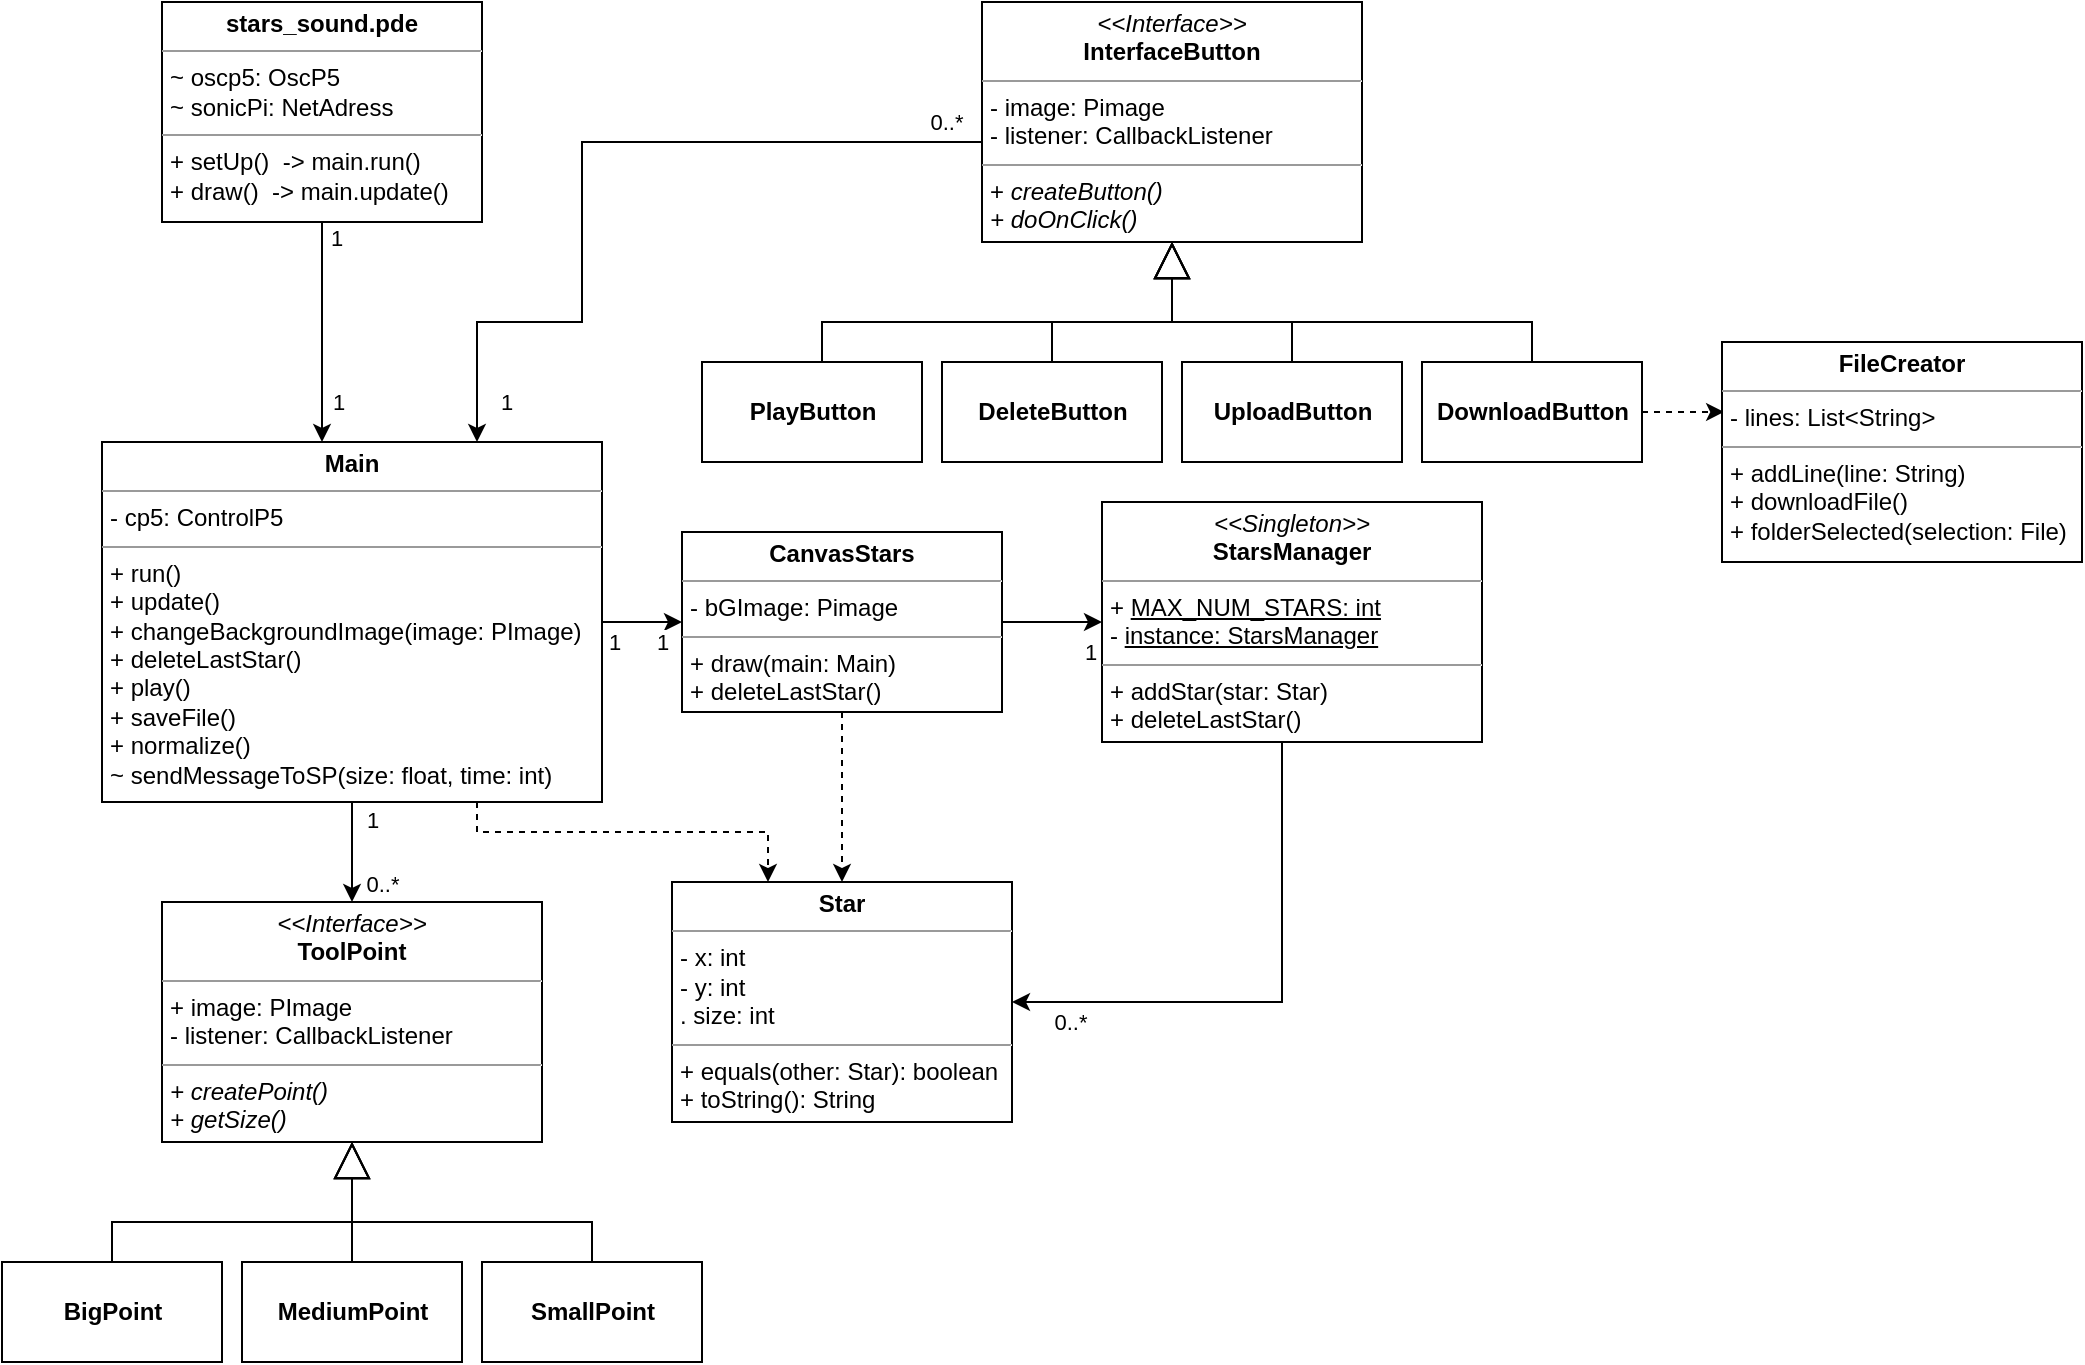 <mxfile version="14.1.9" type="device"><diagram id="x0MBptOaKC94WrLLzIhm" name="Page-1"><mxGraphModel dx="1422" dy="748" grid="1" gridSize="10" guides="1" tooltips="1" connect="1" arrows="1" fold="1" page="1" pageScale="1" pageWidth="3000" pageHeight="1000" math="0" shadow="0"><root><mxCell id="0"/><mxCell id="1" parent="0"/><mxCell id="wDZq1IK50CJihEsiPeYu-5" style="edgeStyle=orthogonalEdgeStyle;rounded=0;orthogonalLoop=1;jettySize=auto;html=1;" edge="1" parent="1" source="wDZq1IK50CJihEsiPeYu-2" target="wDZq1IK50CJihEsiPeYu-3"><mxGeometry relative="1" as="geometry"><Array as="points"><mxPoint x="640" y="240"/><mxPoint x="640" y="240"/></Array></mxGeometry></mxCell><mxCell id="wDZq1IK50CJihEsiPeYu-6" value="1" style="edgeLabel;html=1;align=center;verticalAlign=middle;resizable=0;points=[];" vertex="1" connectable="0" parent="wDZq1IK50CJihEsiPeYu-5"><mxGeometry x="-0.694" y="-2" relative="1" as="geometry"><mxPoint x="10" y="73" as="offset"/></mxGeometry></mxCell><mxCell id="wDZq1IK50CJihEsiPeYu-2" value="&lt;p style=&quot;margin: 0px ; margin-top: 4px ; text-align: center&quot;&gt;&lt;b&gt;stars_sound.pde&lt;/b&gt;&lt;/p&gt;&lt;hr size=&quot;1&quot;&gt;&lt;p style=&quot;margin: 0px ; margin-left: 4px&quot;&gt;&lt;span&gt;~ oscp5: OscP5&lt;/span&gt;&lt;br&gt;&lt;/p&gt;&lt;p style=&quot;margin: 0px ; margin-left: 4px&quot;&gt;~ sonicPi: NetAdress&lt;/p&gt;&lt;hr size=&quot;1&quot;&gt;&lt;p style=&quot;margin: 0px ; margin-left: 4px&quot;&gt;+ setUp()&amp;nbsp; -&amp;gt; main.run()&lt;/p&gt;&lt;p style=&quot;margin: 0px ; margin-left: 4px&quot;&gt;+ draw()&amp;nbsp; -&amp;gt; main.update()&lt;/p&gt;" style="verticalAlign=top;align=left;overflow=fill;fontSize=12;fontFamily=Helvetica;html=1;" vertex="1" parent="1"><mxGeometry x="560" y="110" width="160" height="110" as="geometry"/></mxCell><mxCell id="wDZq1IK50CJihEsiPeYu-49" style="edgeStyle=orthogonalEdgeStyle;rounded=0;orthogonalLoop=1;jettySize=auto;html=1;entryX=0;entryY=0.5;entryDx=0;entryDy=0;startArrow=none;startFill=0;" edge="1" parent="1" source="wDZq1IK50CJihEsiPeYu-3" target="wDZq1IK50CJihEsiPeYu-23"><mxGeometry relative="1" as="geometry"/></mxCell><mxCell id="wDZq1IK50CJihEsiPeYu-55" value="1" style="edgeLabel;html=1;align=center;verticalAlign=middle;resizable=0;points=[];" vertex="1" connectable="0" parent="wDZq1IK50CJihEsiPeYu-49"><mxGeometry x="0.267" relative="1" as="geometry"><mxPoint x="4.67" y="10" as="offset"/></mxGeometry></mxCell><mxCell id="wDZq1IK50CJihEsiPeYu-56" value="1" style="edgeLabel;html=1;align=center;verticalAlign=middle;resizable=0;points=[];" vertex="1" connectable="0" parent="wDZq1IK50CJihEsiPeYu-49"><mxGeometry x="-0.717" relative="1" as="geometry"><mxPoint y="10" as="offset"/></mxGeometry></mxCell><mxCell id="wDZq1IK50CJihEsiPeYu-50" style="edgeStyle=orthogonalEdgeStyle;rounded=0;orthogonalLoop=1;jettySize=auto;html=1;startArrow=none;startFill=0;" edge="1" parent="1" source="wDZq1IK50CJihEsiPeYu-3" target="wDZq1IK50CJihEsiPeYu-10"><mxGeometry relative="1" as="geometry"/></mxCell><mxCell id="wDZq1IK50CJihEsiPeYu-52" value="0..*" style="edgeLabel;html=1;align=center;verticalAlign=middle;resizable=0;points=[];" vertex="1" connectable="0" parent="wDZq1IK50CJihEsiPeYu-50"><mxGeometry x="0.64" relative="1" as="geometry"><mxPoint x="15" as="offset"/></mxGeometry></mxCell><mxCell id="wDZq1IK50CJihEsiPeYu-53" value="1" style="edgeLabel;html=1;align=center;verticalAlign=middle;resizable=0;points=[];" vertex="1" connectable="0" parent="wDZq1IK50CJihEsiPeYu-50"><mxGeometry x="-0.64" y="-1" relative="1" as="geometry"><mxPoint x="11" as="offset"/></mxGeometry></mxCell><mxCell id="wDZq1IK50CJihEsiPeYu-54" style="edgeStyle=orthogonalEdgeStyle;rounded=0;orthogonalLoop=1;jettySize=auto;html=1;exitX=0.75;exitY=1;exitDx=0;exitDy=0;startArrow=none;startFill=0;dashed=1;" edge="1" parent="1" source="wDZq1IK50CJihEsiPeYu-3"><mxGeometry relative="1" as="geometry"><mxPoint x="863" y="550" as="targetPoint"/><Array as="points"><mxPoint x="718" y="525"/><mxPoint x="863" y="525"/><mxPoint x="863" y="550"/></Array></mxGeometry></mxCell><mxCell id="wDZq1IK50CJihEsiPeYu-3" value="&lt;p style=&quot;margin: 0px ; margin-top: 4px ; text-align: center&quot;&gt;&lt;b&gt;Main&lt;/b&gt;&lt;/p&gt;&lt;hr size=&quot;1&quot;&gt;&lt;p style=&quot;margin: 0px ; margin-left: 4px&quot;&gt;&lt;span&gt;- cp5: ControlP5&lt;/span&gt;&lt;br&gt;&lt;/p&gt;&lt;hr size=&quot;1&quot;&gt;&lt;p style=&quot;margin: 0px ; margin-left: 4px&quot;&gt;+ run()&lt;/p&gt;&lt;p style=&quot;margin: 0px ; margin-left: 4px&quot;&gt;+ update()&lt;/p&gt;&lt;p style=&quot;margin: 0px ; margin-left: 4px&quot;&gt;+ changeBackgroundImage(image: PImage)&lt;/p&gt;&lt;p style=&quot;margin: 0px ; margin-left: 4px&quot;&gt;+ deleteLastStar()&lt;/p&gt;&lt;p style=&quot;margin: 0px ; margin-left: 4px&quot;&gt;+ play()&lt;/p&gt;&lt;p style=&quot;margin: 0px ; margin-left: 4px&quot;&gt;+ saveFile()&lt;/p&gt;&lt;p style=&quot;margin: 0px ; margin-left: 4px&quot;&gt;+ normalize()&lt;/p&gt;&lt;p style=&quot;margin: 0px ; margin-left: 4px&quot;&gt;~ sendMessageToSP(size: float, time: int)&lt;/p&gt;" style="verticalAlign=top;align=left;overflow=fill;fontSize=12;fontFamily=Helvetica;html=1;" vertex="1" parent="1"><mxGeometry x="530" y="330" width="250" height="180" as="geometry"/></mxCell><mxCell id="wDZq1IK50CJihEsiPeYu-7" value="1" style="edgeLabel;html=1;align=center;verticalAlign=middle;resizable=0;points=[];" vertex="1" connectable="0" parent="1"><mxGeometry x="660" y="280.003" as="geometry"><mxPoint x="-13" y="-52" as="offset"/></mxGeometry></mxCell><mxCell id="wDZq1IK50CJihEsiPeYu-29" style="edgeStyle=orthogonalEdgeStyle;rounded=0;orthogonalLoop=1;jettySize=auto;html=1;entryX=0.75;entryY=0;entryDx=0;entryDy=0;startArrow=none;startFill=0;exitX=0;exitY=0.5;exitDx=0;exitDy=0;" edge="1" parent="1" source="wDZq1IK50CJihEsiPeYu-9" target="wDZq1IK50CJihEsiPeYu-3"><mxGeometry relative="1" as="geometry"><Array as="points"><mxPoint x="770" y="180"/><mxPoint x="770" y="270"/><mxPoint x="718" y="270"/></Array></mxGeometry></mxCell><mxCell id="wDZq1IK50CJihEsiPeYu-30" value="1" style="edgeLabel;html=1;align=center;verticalAlign=middle;resizable=0;points=[];" vertex="1" connectable="0" parent="wDZq1IK50CJihEsiPeYu-29"><mxGeometry x="0.659" relative="1" as="geometry"><mxPoint x="4.17" y="40" as="offset"/></mxGeometry></mxCell><mxCell id="wDZq1IK50CJihEsiPeYu-31" value="0..*" style="edgeLabel;html=1;align=center;verticalAlign=middle;resizable=0;points=[];" vertex="1" connectable="0" parent="wDZq1IK50CJihEsiPeYu-29"><mxGeometry x="-0.845" y="1" relative="1" as="geometry"><mxPoint x="4.17" y="-11" as="offset"/></mxGeometry></mxCell><mxCell id="wDZq1IK50CJihEsiPeYu-9" value="&lt;p style=&quot;margin: 0px ; margin-top: 4px ; text-align: center&quot;&gt;&lt;i&gt;&amp;lt;&amp;lt;Interface&amp;gt;&amp;gt;&lt;/i&gt;&lt;br&gt;&lt;b&gt;InterfaceButton&lt;/b&gt;&lt;/p&gt;&lt;hr size=&quot;1&quot;&gt;&lt;p style=&quot;margin: 0px ; margin-left: 4px&quot;&gt;- image: Pimage&lt;/p&gt;&lt;p style=&quot;margin: 0px ; margin-left: 4px&quot;&gt;- listener: CallbackListener&lt;/p&gt;&lt;hr size=&quot;1&quot;&gt;&lt;p style=&quot;margin: 0px ; margin-left: 4px&quot;&gt;+ &lt;i&gt;createButton()&lt;/i&gt;&lt;/p&gt;&lt;p style=&quot;margin: 0px ; margin-left: 4px&quot;&gt;&lt;i&gt;+ doOnClick()&lt;/i&gt;&lt;/p&gt;" style="verticalAlign=top;align=left;overflow=fill;fontSize=12;fontFamily=Helvetica;html=1;" vertex="1" parent="1"><mxGeometry x="970" y="110" width="190" height="120" as="geometry"/></mxCell><mxCell id="wDZq1IK50CJihEsiPeYu-10" value="&lt;p style=&quot;margin: 0px ; margin-top: 4px ; text-align: center&quot;&gt;&lt;i&gt;&amp;lt;&amp;lt;Interface&amp;gt;&amp;gt;&lt;/i&gt;&lt;br&gt;&lt;b&gt;ToolPoint&lt;/b&gt;&lt;/p&gt;&lt;hr size=&quot;1&quot;&gt;&lt;p style=&quot;margin: 0px ; margin-left: 4px&quot;&gt;+ image: PImage&lt;/p&gt;&lt;p style=&quot;margin: 0px ; margin-left: 4px&quot;&gt;- listener: CallbackListener&lt;/p&gt;&lt;hr size=&quot;1&quot;&gt;&lt;p style=&quot;margin: 0px ; margin-left: 4px&quot;&gt;&lt;i&gt;+ createPoint()&lt;/i&gt;&lt;/p&gt;&lt;p style=&quot;margin: 0px ; margin-left: 4px&quot;&gt;&lt;i&gt;+ getSize()&lt;/i&gt;&lt;/p&gt;" style="verticalAlign=top;align=left;overflow=fill;fontSize=12;fontFamily=Helvetica;html=1;" vertex="1" parent="1"><mxGeometry x="560" y="560" width="190" height="120" as="geometry"/></mxCell><mxCell id="wDZq1IK50CJihEsiPeYu-17" value="&lt;b&gt;DeleteButton&lt;/b&gt;" style="html=1;" vertex="1" parent="1"><mxGeometry x="950" y="290" width="110" height="50" as="geometry"/></mxCell><mxCell id="wDZq1IK50CJihEsiPeYu-18" value="" style="endArrow=block;endSize=16;endFill=0;html=1;exitX=0.5;exitY=0;exitDx=0;exitDy=0;entryX=0.5;entryY=1;entryDx=0;entryDy=0;edgeStyle=orthogonalEdgeStyle;rounded=0;" edge="1" parent="1" source="wDZq1IK50CJihEsiPeYu-17" target="wDZq1IK50CJihEsiPeYu-9"><mxGeometry width="160" relative="1" as="geometry"><mxPoint x="1050" y="320" as="sourcePoint"/><mxPoint x="1210" y="320" as="targetPoint"/><Array as="points"><mxPoint x="1005" y="270"/><mxPoint x="1065" y="270"/></Array></mxGeometry></mxCell><mxCell id="wDZq1IK50CJihEsiPeYu-48" style="edgeStyle=orthogonalEdgeStyle;rounded=0;orthogonalLoop=1;jettySize=auto;html=1;entryX=0.006;entryY=0.318;entryDx=0;entryDy=0;entryPerimeter=0;startArrow=none;startFill=0;dashed=1;" edge="1" parent="1" source="wDZq1IK50CJihEsiPeYu-19" target="wDZq1IK50CJihEsiPeYu-22"><mxGeometry relative="1" as="geometry"/></mxCell><mxCell id="wDZq1IK50CJihEsiPeYu-19" value="&lt;b&gt;DownloadButton&lt;/b&gt;" style="html=1;" vertex="1" parent="1"><mxGeometry x="1190" y="290" width="110" height="50" as="geometry"/></mxCell><mxCell id="wDZq1IK50CJihEsiPeYu-21" value="" style="endArrow=block;endSize=16;endFill=0;html=1;exitX=0.5;exitY=0;exitDx=0;exitDy=0;entryX=0.5;entryY=1;entryDx=0;entryDy=0;edgeStyle=orthogonalEdgeStyle;rounded=0;" edge="1" parent="1" source="wDZq1IK50CJihEsiPeYu-19" target="wDZq1IK50CJihEsiPeYu-9"><mxGeometry width="160" relative="1" as="geometry"><mxPoint x="1010" y="350" as="sourcePoint"/><mxPoint x="1075" y="260" as="targetPoint"/><Array as="points"><mxPoint x="1245" y="270"/><mxPoint x="1065" y="270"/></Array></mxGeometry></mxCell><mxCell id="wDZq1IK50CJihEsiPeYu-22" value="&lt;p style=&quot;margin: 0px ; margin-top: 4px ; text-align: center&quot;&gt;&lt;b&gt;FileCreator&lt;/b&gt;&lt;/p&gt;&lt;hr size=&quot;1&quot;&gt;&lt;p style=&quot;margin: 0px ; margin-left: 4px&quot;&gt;- lines: List&amp;lt;String&amp;gt;&lt;/p&gt;&lt;hr size=&quot;1&quot;&gt;&lt;p style=&quot;margin: 0px ; margin-left: 4px&quot;&gt;+ addLine(line: String)&lt;/p&gt;&lt;p style=&quot;margin: 0px ; margin-left: 4px&quot;&gt;+ downloadFile()&lt;/p&gt;&lt;p style=&quot;margin: 0px ; margin-left: 4px&quot;&gt;+ folderSelected(selection: File)&lt;/p&gt;" style="verticalAlign=top;align=left;overflow=fill;fontSize=12;fontFamily=Helvetica;html=1;" vertex="1" parent="1"><mxGeometry x="1340" y="280" width="180" height="110" as="geometry"/></mxCell><mxCell id="wDZq1IK50CJihEsiPeYu-25" style="edgeStyle=orthogonalEdgeStyle;rounded=0;orthogonalLoop=1;jettySize=auto;html=1;entryX=0;entryY=0.5;entryDx=0;entryDy=0;startArrow=none;startFill=0;" edge="1" parent="1" source="wDZq1IK50CJihEsiPeYu-23" target="wDZq1IK50CJihEsiPeYu-27"><mxGeometry relative="1" as="geometry"><mxPoint x="1130" y="475" as="targetPoint"/></mxGeometry></mxCell><mxCell id="wDZq1IK50CJihEsiPeYu-26" value="1" style="edgeLabel;html=1;align=center;verticalAlign=middle;resizable=0;points=[];" vertex="1" connectable="0" parent="wDZq1IK50CJihEsiPeYu-25"><mxGeometry x="0.73" y="-1" relative="1" as="geometry"><mxPoint y="14" as="offset"/></mxGeometry></mxCell><mxCell id="wDZq1IK50CJihEsiPeYu-57" style="edgeStyle=orthogonalEdgeStyle;rounded=0;orthogonalLoop=1;jettySize=auto;html=1;entryX=0.5;entryY=0;entryDx=0;entryDy=0;dashed=1;startArrow=none;startFill=0;" edge="1" parent="1" source="wDZq1IK50CJihEsiPeYu-23" target="wDZq1IK50CJihEsiPeYu-28"><mxGeometry relative="1" as="geometry"/></mxCell><mxCell id="wDZq1IK50CJihEsiPeYu-23" value="&lt;p style=&quot;margin: 0px ; margin-top: 4px ; text-align: center&quot;&gt;&lt;b&gt;CanvasStars&lt;/b&gt;&lt;/p&gt;&lt;hr size=&quot;1&quot;&gt;&lt;p style=&quot;margin: 0px ; margin-left: 4px&quot;&gt;- bGImage: Pimage&lt;/p&gt;&lt;hr size=&quot;1&quot;&gt;&lt;p style=&quot;margin: 0px ; margin-left: 4px&quot;&gt;+ draw(main: Main)&lt;/p&gt;&lt;p style=&quot;margin: 0px ; margin-left: 4px&quot;&gt;+ deleteLastStar()&lt;/p&gt;" style="verticalAlign=top;align=left;overflow=fill;fontSize=12;fontFamily=Helvetica;html=1;" vertex="1" parent="1"><mxGeometry x="820" y="375" width="160" height="90" as="geometry"/></mxCell><mxCell id="wDZq1IK50CJihEsiPeYu-41" style="edgeStyle=orthogonalEdgeStyle;rounded=0;orthogonalLoop=1;jettySize=auto;html=1;entryX=1;entryY=0.5;entryDx=0;entryDy=0;startArrow=none;startFill=0;" edge="1" parent="1" source="wDZq1IK50CJihEsiPeYu-27" target="wDZq1IK50CJihEsiPeYu-28"><mxGeometry relative="1" as="geometry"><Array as="points"><mxPoint x="1120" y="610"/></Array></mxGeometry></mxCell><mxCell id="wDZq1IK50CJihEsiPeYu-42" value="0..*" style="edgeLabel;html=1;align=center;verticalAlign=middle;resizable=0;points=[];" vertex="1" connectable="0" parent="wDZq1IK50CJihEsiPeYu-41"><mxGeometry x="0.725" y="4" relative="1" as="geometry"><mxPoint x="-7.5" y="6" as="offset"/></mxGeometry></mxCell><mxCell id="wDZq1IK50CJihEsiPeYu-27" value="&lt;p style=&quot;margin: 0px ; margin-top: 4px ; text-align: center&quot;&gt;&lt;i&gt;&amp;lt;&amp;lt;Singleton&amp;gt;&amp;gt;&lt;/i&gt;&lt;br&gt;&lt;b&gt;StarsManager&lt;/b&gt;&lt;br&gt;&lt;/p&gt;&lt;hr size=&quot;1&quot;&gt;&lt;p style=&quot;margin: 0px ; margin-left: 4px&quot;&gt;+ &lt;u&gt;MAX_NUM_STARS: int&lt;/u&gt;&lt;/p&gt;&lt;p style=&quot;margin: 0px ; margin-left: 4px&quot;&gt;- &lt;u&gt;instance: StarsManager&lt;/u&gt;&lt;/p&gt;&lt;hr size=&quot;1&quot;&gt;&lt;p style=&quot;margin: 0px ; margin-left: 4px&quot;&gt;+ addStar(star: Star)&lt;/p&gt;&lt;p style=&quot;margin: 0px ; margin-left: 4px&quot;&gt;+ deleteLastStar()&lt;/p&gt;&lt;p style=&quot;margin: 0px ; margin-left: 4px&quot;&gt;&lt;br&gt;&lt;/p&gt;" style="verticalAlign=top;align=left;overflow=fill;fontSize=12;fontFamily=Helvetica;html=1;" vertex="1" parent="1"><mxGeometry x="1030" y="360" width="190" height="120" as="geometry"/></mxCell><mxCell id="wDZq1IK50CJihEsiPeYu-28" value="&lt;p style=&quot;margin: 0px ; margin-top: 4px ; text-align: center&quot;&gt;&lt;b&gt;Star&lt;/b&gt;&lt;/p&gt;&lt;hr size=&quot;1&quot;&gt;&lt;p style=&quot;margin: 0px ; margin-left: 4px&quot;&gt;- x: int&lt;/p&gt;&lt;p style=&quot;margin: 0px ; margin-left: 4px&quot;&gt;- y: int&lt;/p&gt;&lt;p style=&quot;margin: 0px ; margin-left: 4px&quot;&gt;. size: int&lt;/p&gt;&lt;hr size=&quot;1&quot;&gt;&lt;p style=&quot;margin: 0px ; margin-left: 4px&quot;&gt;+ equals(other: Star): boolean&lt;/p&gt;&lt;p style=&quot;margin: 0px ; margin-left: 4px&quot;&gt;+ toString(): String&lt;/p&gt;" style="verticalAlign=top;align=left;overflow=fill;fontSize=12;fontFamily=Helvetica;html=1;" vertex="1" parent="1"><mxGeometry x="815" y="550" width="170" height="120" as="geometry"/></mxCell><mxCell id="wDZq1IK50CJihEsiPeYu-32" value="&lt;b&gt;BigPoint&lt;/b&gt;" style="html=1;" vertex="1" parent="1"><mxGeometry x="480" y="740" width="110" height="50" as="geometry"/></mxCell><mxCell id="wDZq1IK50CJihEsiPeYu-33" value="" style="endArrow=block;endSize=16;endFill=0;html=1;edgeStyle=orthogonalEdgeStyle;rounded=0;" edge="1" parent="1" source="wDZq1IK50CJihEsiPeYu-32" target="wDZq1IK50CJihEsiPeYu-10"><mxGeometry width="160" relative="1" as="geometry"><mxPoint x="470" y="830" as="sourcePoint"/><mxPoint x="535" y="720" as="targetPoint"/><Array as="points"><mxPoint x="535" y="720"/><mxPoint x="655" y="720"/></Array></mxGeometry></mxCell><mxCell id="wDZq1IK50CJihEsiPeYu-34" value="&lt;b&gt;MediumPoint&lt;/b&gt;" style="html=1;" vertex="1" parent="1"><mxGeometry x="600" y="740" width="110" height="50" as="geometry"/></mxCell><mxCell id="wDZq1IK50CJihEsiPeYu-35" value="&lt;b&gt;SmallPoint&lt;/b&gt;" style="html=1;" vertex="1" parent="1"><mxGeometry x="720" y="740" width="110" height="50" as="geometry"/></mxCell><mxCell id="wDZq1IK50CJihEsiPeYu-36" value="&lt;b&gt;PlayButton&lt;/b&gt;" style="html=1;" vertex="1" parent="1"><mxGeometry x="830" y="290" width="110" height="50" as="geometry"/></mxCell><mxCell id="wDZq1IK50CJihEsiPeYu-37" value="" style="endArrow=block;endSize=16;endFill=0;html=1;entryX=0.5;entryY=1;entryDx=0;entryDy=0;edgeStyle=orthogonalEdgeStyle;rounded=0;" edge="1" parent="1" source="wDZq1IK50CJihEsiPeYu-36" target="wDZq1IK50CJihEsiPeYu-9"><mxGeometry width="160" relative="1" as="geometry"><mxPoint x="1195" y="350" as="sourcePoint"/><mxPoint x="1075" y="240" as="targetPoint"/><Array as="points"><mxPoint x="890" y="270"/><mxPoint x="1065" y="270"/></Array></mxGeometry></mxCell><mxCell id="wDZq1IK50CJihEsiPeYu-39" value="" style="endArrow=block;endSize=16;endFill=0;html=1;exitX=0.5;exitY=0;exitDx=0;exitDy=0;entryX=0.5;entryY=1;entryDx=0;entryDy=0;edgeStyle=orthogonalEdgeStyle;rounded=0;" edge="1" parent="1" source="wDZq1IK50CJihEsiPeYu-34" target="wDZq1IK50CJihEsiPeYu-10"><mxGeometry width="160" relative="1" as="geometry"><mxPoint x="245" y="750" as="sourcePoint"/><mxPoint x="245" y="690" as="targetPoint"/></mxGeometry></mxCell><mxCell id="wDZq1IK50CJihEsiPeYu-40" value="" style="endArrow=block;endSize=16;endFill=0;html=1;exitX=0.5;exitY=0;exitDx=0;exitDy=0;entryX=0.5;entryY=1;entryDx=0;entryDy=0;edgeStyle=orthogonalEdgeStyle;rounded=0;" edge="1" parent="1" source="wDZq1IK50CJihEsiPeYu-35" target="wDZq1IK50CJihEsiPeYu-10"><mxGeometry width="160" relative="1" as="geometry"><mxPoint x="780" y="740" as="sourcePoint"/><mxPoint x="660" y="680" as="targetPoint"/><Array as="points"><mxPoint x="775" y="720"/><mxPoint x="655" y="720"/></Array></mxGeometry></mxCell><mxCell id="wDZq1IK50CJihEsiPeYu-44" value="&lt;b&gt;UploadButton&lt;/b&gt;" style="html=1;" vertex="1" parent="1"><mxGeometry x="1070" y="290" width="110" height="50" as="geometry"/></mxCell><mxCell id="wDZq1IK50CJihEsiPeYu-46" value="" style="endArrow=block;endSize=16;endFill=0;html=1;entryX=0.5;entryY=1;entryDx=0;entryDy=0;edgeStyle=orthogonalEdgeStyle;rounded=0;exitX=0.5;exitY=0;exitDx=0;exitDy=0;" edge="1" parent="1" source="wDZq1IK50CJihEsiPeYu-44" target="wDZq1IK50CJihEsiPeYu-9"><mxGeometry width="160" relative="1" as="geometry"><mxPoint x="900" y="300" as="sourcePoint"/><mxPoint x="1075" y="240" as="targetPoint"/><Array as="points"><mxPoint x="1125" y="270"/><mxPoint x="1065" y="270"/></Array></mxGeometry></mxCell></root></mxGraphModel></diagram></mxfile>